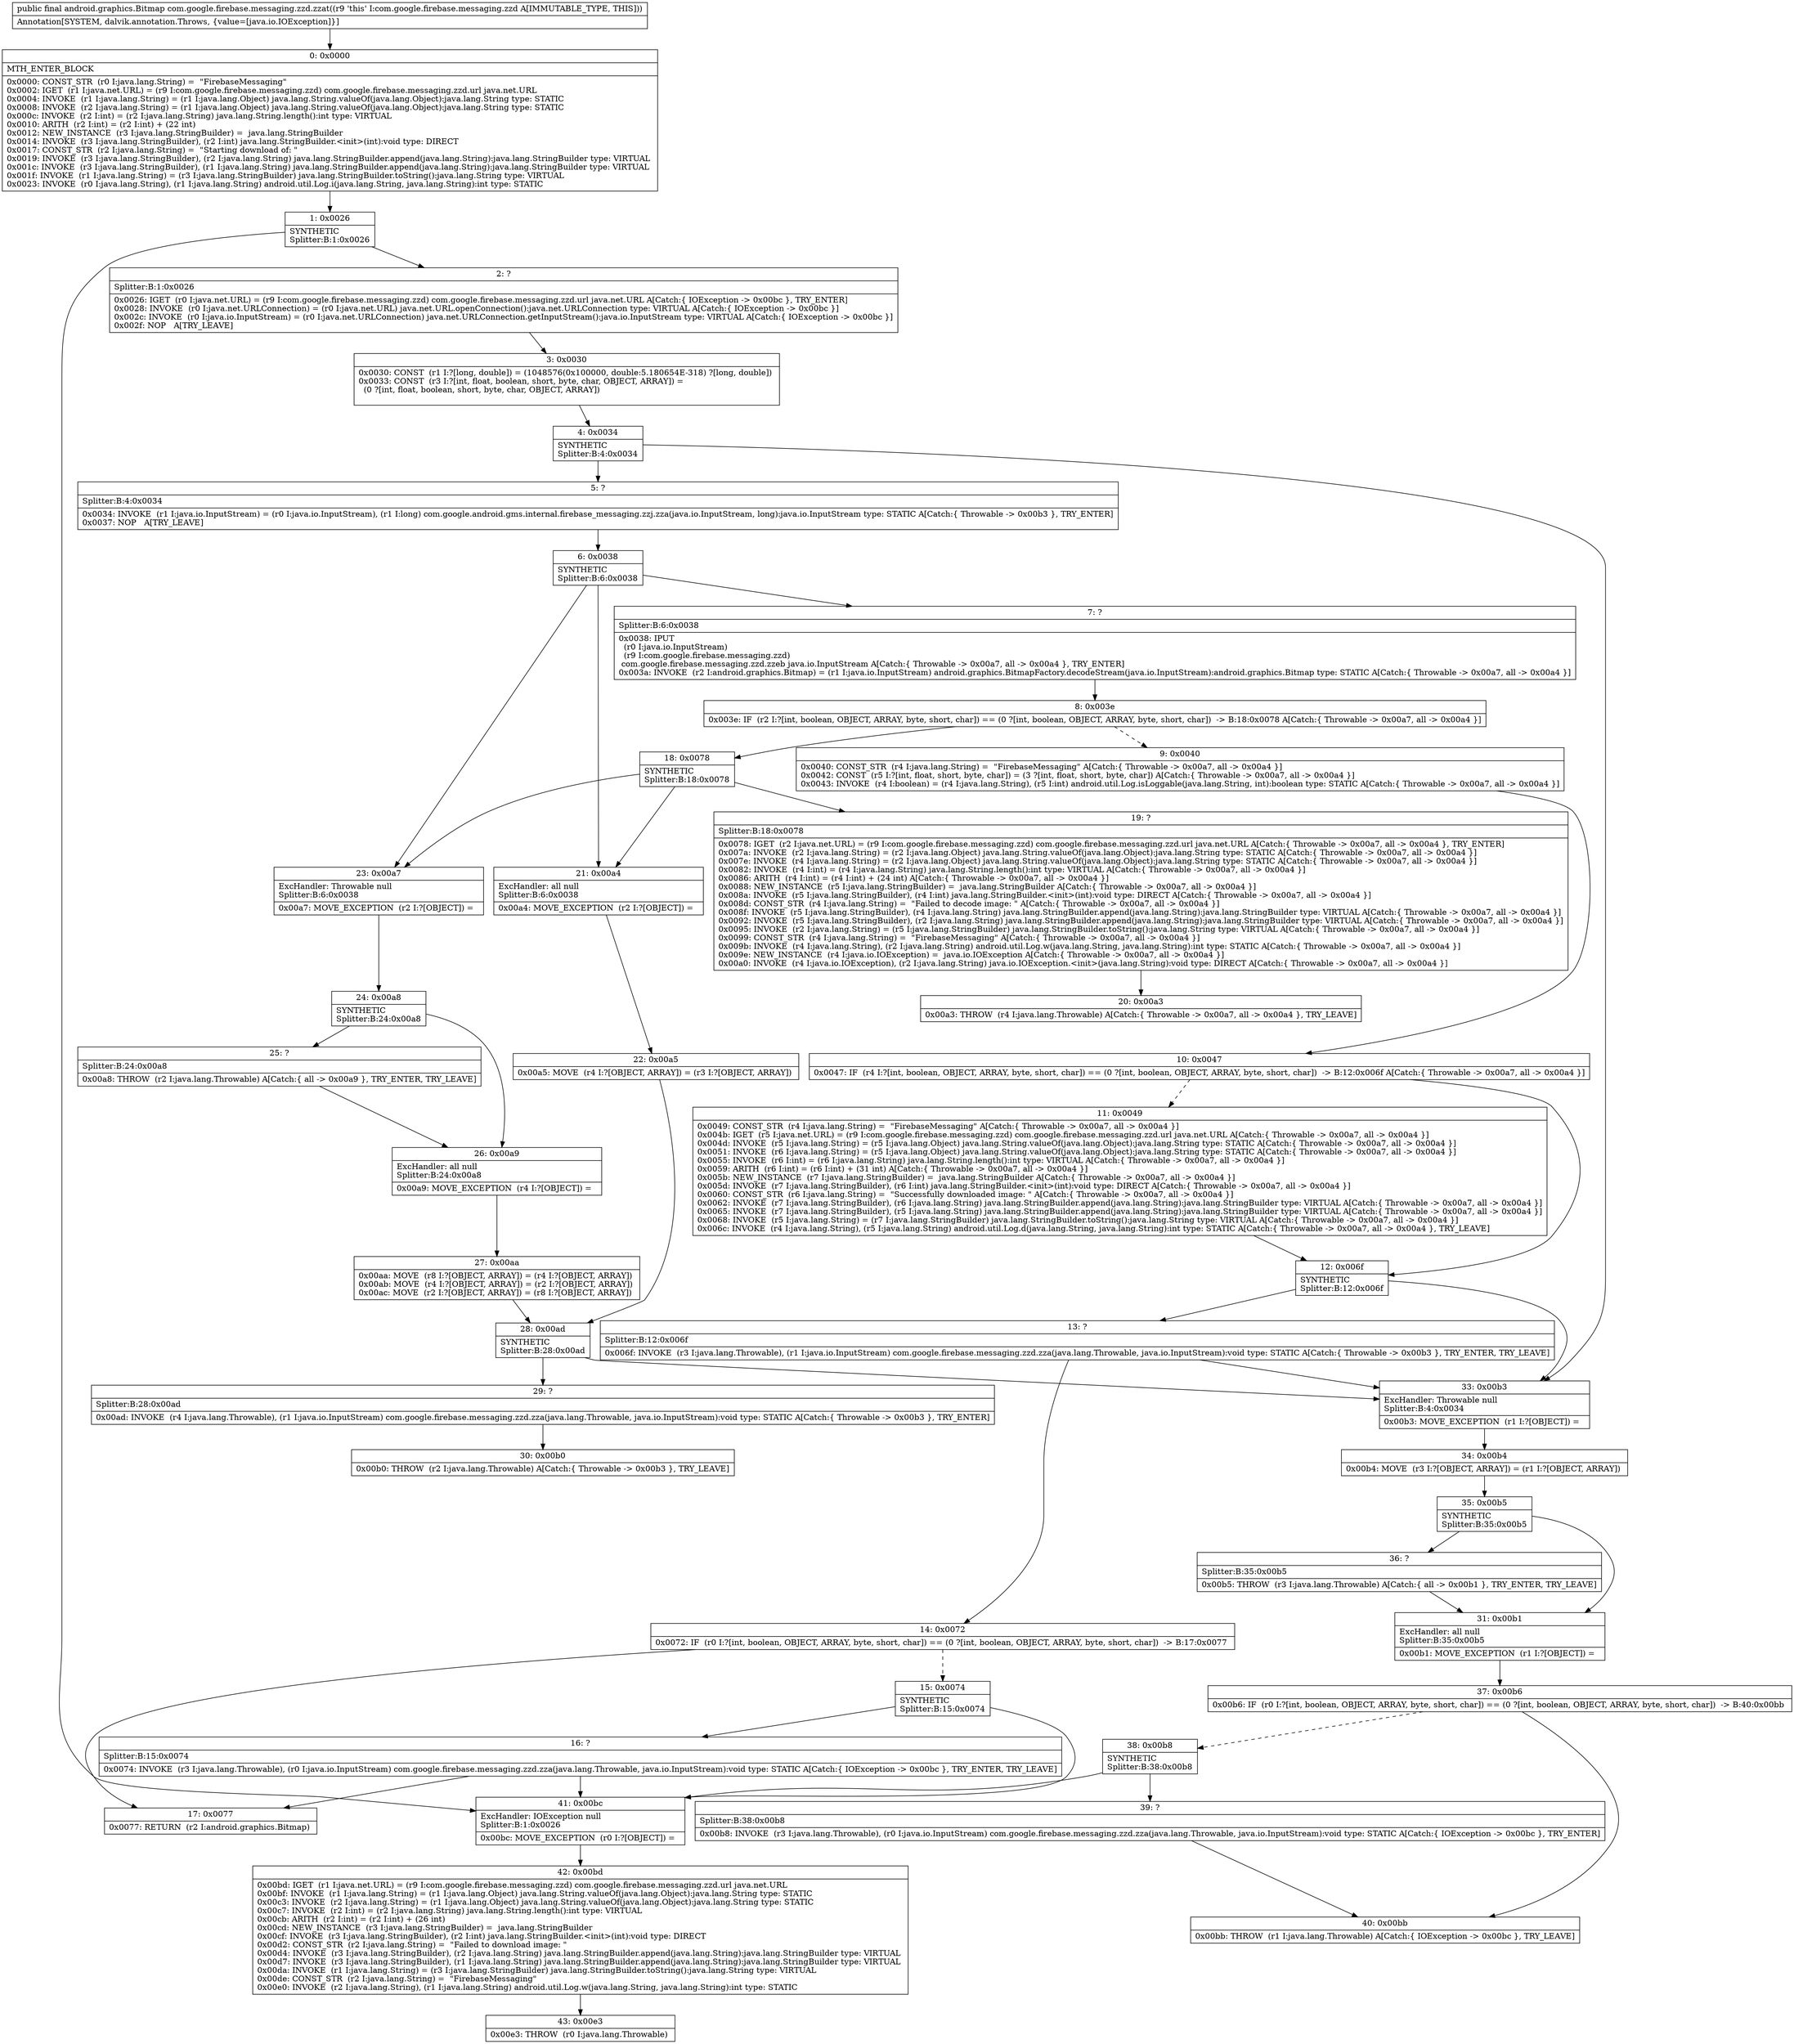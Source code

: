 digraph "CFG forcom.google.firebase.messaging.zzd.zzat()Landroid\/graphics\/Bitmap;" {
Node_0 [shape=record,label="{0\:\ 0x0000|MTH_ENTER_BLOCK\l|0x0000: CONST_STR  (r0 I:java.lang.String) =  \"FirebaseMessaging\" \l0x0002: IGET  (r1 I:java.net.URL) = (r9 I:com.google.firebase.messaging.zzd) com.google.firebase.messaging.zzd.url java.net.URL \l0x0004: INVOKE  (r1 I:java.lang.String) = (r1 I:java.lang.Object) java.lang.String.valueOf(java.lang.Object):java.lang.String type: STATIC \l0x0008: INVOKE  (r2 I:java.lang.String) = (r1 I:java.lang.Object) java.lang.String.valueOf(java.lang.Object):java.lang.String type: STATIC \l0x000c: INVOKE  (r2 I:int) = (r2 I:java.lang.String) java.lang.String.length():int type: VIRTUAL \l0x0010: ARITH  (r2 I:int) = (r2 I:int) + (22 int) \l0x0012: NEW_INSTANCE  (r3 I:java.lang.StringBuilder) =  java.lang.StringBuilder \l0x0014: INVOKE  (r3 I:java.lang.StringBuilder), (r2 I:int) java.lang.StringBuilder.\<init\>(int):void type: DIRECT \l0x0017: CONST_STR  (r2 I:java.lang.String) =  \"Starting download of: \" \l0x0019: INVOKE  (r3 I:java.lang.StringBuilder), (r2 I:java.lang.String) java.lang.StringBuilder.append(java.lang.String):java.lang.StringBuilder type: VIRTUAL \l0x001c: INVOKE  (r3 I:java.lang.StringBuilder), (r1 I:java.lang.String) java.lang.StringBuilder.append(java.lang.String):java.lang.StringBuilder type: VIRTUAL \l0x001f: INVOKE  (r1 I:java.lang.String) = (r3 I:java.lang.StringBuilder) java.lang.StringBuilder.toString():java.lang.String type: VIRTUAL \l0x0023: INVOKE  (r0 I:java.lang.String), (r1 I:java.lang.String) android.util.Log.i(java.lang.String, java.lang.String):int type: STATIC \l}"];
Node_1 [shape=record,label="{1\:\ 0x0026|SYNTHETIC\lSplitter:B:1:0x0026\l}"];
Node_2 [shape=record,label="{2\:\ ?|Splitter:B:1:0x0026\l|0x0026: IGET  (r0 I:java.net.URL) = (r9 I:com.google.firebase.messaging.zzd) com.google.firebase.messaging.zzd.url java.net.URL A[Catch:\{ IOException \-\> 0x00bc \}, TRY_ENTER]\l0x0028: INVOKE  (r0 I:java.net.URLConnection) = (r0 I:java.net.URL) java.net.URL.openConnection():java.net.URLConnection type: VIRTUAL A[Catch:\{ IOException \-\> 0x00bc \}]\l0x002c: INVOKE  (r0 I:java.io.InputStream) = (r0 I:java.net.URLConnection) java.net.URLConnection.getInputStream():java.io.InputStream type: VIRTUAL A[Catch:\{ IOException \-\> 0x00bc \}]\l0x002f: NOP   A[TRY_LEAVE]\l}"];
Node_3 [shape=record,label="{3\:\ 0x0030|0x0030: CONST  (r1 I:?[long, double]) = (1048576(0x100000, double:5.180654E\-318) ?[long, double]) \l0x0033: CONST  (r3 I:?[int, float, boolean, short, byte, char, OBJECT, ARRAY]) = \l  (0 ?[int, float, boolean, short, byte, char, OBJECT, ARRAY])\l \l}"];
Node_4 [shape=record,label="{4\:\ 0x0034|SYNTHETIC\lSplitter:B:4:0x0034\l}"];
Node_5 [shape=record,label="{5\:\ ?|Splitter:B:4:0x0034\l|0x0034: INVOKE  (r1 I:java.io.InputStream) = (r0 I:java.io.InputStream), (r1 I:long) com.google.android.gms.internal.firebase_messaging.zzj.zza(java.io.InputStream, long):java.io.InputStream type: STATIC A[Catch:\{ Throwable \-\> 0x00b3 \}, TRY_ENTER]\l0x0037: NOP   A[TRY_LEAVE]\l}"];
Node_6 [shape=record,label="{6\:\ 0x0038|SYNTHETIC\lSplitter:B:6:0x0038\l}"];
Node_7 [shape=record,label="{7\:\ ?|Splitter:B:6:0x0038\l|0x0038: IPUT  \l  (r0 I:java.io.InputStream)\l  (r9 I:com.google.firebase.messaging.zzd)\l com.google.firebase.messaging.zzd.zzeb java.io.InputStream A[Catch:\{ Throwable \-\> 0x00a7, all \-\> 0x00a4 \}, TRY_ENTER]\l0x003a: INVOKE  (r2 I:android.graphics.Bitmap) = (r1 I:java.io.InputStream) android.graphics.BitmapFactory.decodeStream(java.io.InputStream):android.graphics.Bitmap type: STATIC A[Catch:\{ Throwable \-\> 0x00a7, all \-\> 0x00a4 \}]\l}"];
Node_8 [shape=record,label="{8\:\ 0x003e|0x003e: IF  (r2 I:?[int, boolean, OBJECT, ARRAY, byte, short, char]) == (0 ?[int, boolean, OBJECT, ARRAY, byte, short, char])  \-\> B:18:0x0078 A[Catch:\{ Throwable \-\> 0x00a7, all \-\> 0x00a4 \}]\l}"];
Node_9 [shape=record,label="{9\:\ 0x0040|0x0040: CONST_STR  (r4 I:java.lang.String) =  \"FirebaseMessaging\" A[Catch:\{ Throwable \-\> 0x00a7, all \-\> 0x00a4 \}]\l0x0042: CONST  (r5 I:?[int, float, short, byte, char]) = (3 ?[int, float, short, byte, char]) A[Catch:\{ Throwable \-\> 0x00a7, all \-\> 0x00a4 \}]\l0x0043: INVOKE  (r4 I:boolean) = (r4 I:java.lang.String), (r5 I:int) android.util.Log.isLoggable(java.lang.String, int):boolean type: STATIC A[Catch:\{ Throwable \-\> 0x00a7, all \-\> 0x00a4 \}]\l}"];
Node_10 [shape=record,label="{10\:\ 0x0047|0x0047: IF  (r4 I:?[int, boolean, OBJECT, ARRAY, byte, short, char]) == (0 ?[int, boolean, OBJECT, ARRAY, byte, short, char])  \-\> B:12:0x006f A[Catch:\{ Throwable \-\> 0x00a7, all \-\> 0x00a4 \}]\l}"];
Node_11 [shape=record,label="{11\:\ 0x0049|0x0049: CONST_STR  (r4 I:java.lang.String) =  \"FirebaseMessaging\" A[Catch:\{ Throwable \-\> 0x00a7, all \-\> 0x00a4 \}]\l0x004b: IGET  (r5 I:java.net.URL) = (r9 I:com.google.firebase.messaging.zzd) com.google.firebase.messaging.zzd.url java.net.URL A[Catch:\{ Throwable \-\> 0x00a7, all \-\> 0x00a4 \}]\l0x004d: INVOKE  (r5 I:java.lang.String) = (r5 I:java.lang.Object) java.lang.String.valueOf(java.lang.Object):java.lang.String type: STATIC A[Catch:\{ Throwable \-\> 0x00a7, all \-\> 0x00a4 \}]\l0x0051: INVOKE  (r6 I:java.lang.String) = (r5 I:java.lang.Object) java.lang.String.valueOf(java.lang.Object):java.lang.String type: STATIC A[Catch:\{ Throwable \-\> 0x00a7, all \-\> 0x00a4 \}]\l0x0055: INVOKE  (r6 I:int) = (r6 I:java.lang.String) java.lang.String.length():int type: VIRTUAL A[Catch:\{ Throwable \-\> 0x00a7, all \-\> 0x00a4 \}]\l0x0059: ARITH  (r6 I:int) = (r6 I:int) + (31 int) A[Catch:\{ Throwable \-\> 0x00a7, all \-\> 0x00a4 \}]\l0x005b: NEW_INSTANCE  (r7 I:java.lang.StringBuilder) =  java.lang.StringBuilder A[Catch:\{ Throwable \-\> 0x00a7, all \-\> 0x00a4 \}]\l0x005d: INVOKE  (r7 I:java.lang.StringBuilder), (r6 I:int) java.lang.StringBuilder.\<init\>(int):void type: DIRECT A[Catch:\{ Throwable \-\> 0x00a7, all \-\> 0x00a4 \}]\l0x0060: CONST_STR  (r6 I:java.lang.String) =  \"Successfully downloaded image: \" A[Catch:\{ Throwable \-\> 0x00a7, all \-\> 0x00a4 \}]\l0x0062: INVOKE  (r7 I:java.lang.StringBuilder), (r6 I:java.lang.String) java.lang.StringBuilder.append(java.lang.String):java.lang.StringBuilder type: VIRTUAL A[Catch:\{ Throwable \-\> 0x00a7, all \-\> 0x00a4 \}]\l0x0065: INVOKE  (r7 I:java.lang.StringBuilder), (r5 I:java.lang.String) java.lang.StringBuilder.append(java.lang.String):java.lang.StringBuilder type: VIRTUAL A[Catch:\{ Throwable \-\> 0x00a7, all \-\> 0x00a4 \}]\l0x0068: INVOKE  (r5 I:java.lang.String) = (r7 I:java.lang.StringBuilder) java.lang.StringBuilder.toString():java.lang.String type: VIRTUAL A[Catch:\{ Throwable \-\> 0x00a7, all \-\> 0x00a4 \}]\l0x006c: INVOKE  (r4 I:java.lang.String), (r5 I:java.lang.String) android.util.Log.d(java.lang.String, java.lang.String):int type: STATIC A[Catch:\{ Throwable \-\> 0x00a7, all \-\> 0x00a4 \}, TRY_LEAVE]\l}"];
Node_12 [shape=record,label="{12\:\ 0x006f|SYNTHETIC\lSplitter:B:12:0x006f\l}"];
Node_13 [shape=record,label="{13\:\ ?|Splitter:B:12:0x006f\l|0x006f: INVOKE  (r3 I:java.lang.Throwable), (r1 I:java.io.InputStream) com.google.firebase.messaging.zzd.zza(java.lang.Throwable, java.io.InputStream):void type: STATIC A[Catch:\{ Throwable \-\> 0x00b3 \}, TRY_ENTER, TRY_LEAVE]\l}"];
Node_14 [shape=record,label="{14\:\ 0x0072|0x0072: IF  (r0 I:?[int, boolean, OBJECT, ARRAY, byte, short, char]) == (0 ?[int, boolean, OBJECT, ARRAY, byte, short, char])  \-\> B:17:0x0077 \l}"];
Node_15 [shape=record,label="{15\:\ 0x0074|SYNTHETIC\lSplitter:B:15:0x0074\l}"];
Node_16 [shape=record,label="{16\:\ ?|Splitter:B:15:0x0074\l|0x0074: INVOKE  (r3 I:java.lang.Throwable), (r0 I:java.io.InputStream) com.google.firebase.messaging.zzd.zza(java.lang.Throwable, java.io.InputStream):void type: STATIC A[Catch:\{ IOException \-\> 0x00bc \}, TRY_ENTER, TRY_LEAVE]\l}"];
Node_17 [shape=record,label="{17\:\ 0x0077|0x0077: RETURN  (r2 I:android.graphics.Bitmap) \l}"];
Node_18 [shape=record,label="{18\:\ 0x0078|SYNTHETIC\lSplitter:B:18:0x0078\l}"];
Node_19 [shape=record,label="{19\:\ ?|Splitter:B:18:0x0078\l|0x0078: IGET  (r2 I:java.net.URL) = (r9 I:com.google.firebase.messaging.zzd) com.google.firebase.messaging.zzd.url java.net.URL A[Catch:\{ Throwable \-\> 0x00a7, all \-\> 0x00a4 \}, TRY_ENTER]\l0x007a: INVOKE  (r2 I:java.lang.String) = (r2 I:java.lang.Object) java.lang.String.valueOf(java.lang.Object):java.lang.String type: STATIC A[Catch:\{ Throwable \-\> 0x00a7, all \-\> 0x00a4 \}]\l0x007e: INVOKE  (r4 I:java.lang.String) = (r2 I:java.lang.Object) java.lang.String.valueOf(java.lang.Object):java.lang.String type: STATIC A[Catch:\{ Throwable \-\> 0x00a7, all \-\> 0x00a4 \}]\l0x0082: INVOKE  (r4 I:int) = (r4 I:java.lang.String) java.lang.String.length():int type: VIRTUAL A[Catch:\{ Throwable \-\> 0x00a7, all \-\> 0x00a4 \}]\l0x0086: ARITH  (r4 I:int) = (r4 I:int) + (24 int) A[Catch:\{ Throwable \-\> 0x00a7, all \-\> 0x00a4 \}]\l0x0088: NEW_INSTANCE  (r5 I:java.lang.StringBuilder) =  java.lang.StringBuilder A[Catch:\{ Throwable \-\> 0x00a7, all \-\> 0x00a4 \}]\l0x008a: INVOKE  (r5 I:java.lang.StringBuilder), (r4 I:int) java.lang.StringBuilder.\<init\>(int):void type: DIRECT A[Catch:\{ Throwable \-\> 0x00a7, all \-\> 0x00a4 \}]\l0x008d: CONST_STR  (r4 I:java.lang.String) =  \"Failed to decode image: \" A[Catch:\{ Throwable \-\> 0x00a7, all \-\> 0x00a4 \}]\l0x008f: INVOKE  (r5 I:java.lang.StringBuilder), (r4 I:java.lang.String) java.lang.StringBuilder.append(java.lang.String):java.lang.StringBuilder type: VIRTUAL A[Catch:\{ Throwable \-\> 0x00a7, all \-\> 0x00a4 \}]\l0x0092: INVOKE  (r5 I:java.lang.StringBuilder), (r2 I:java.lang.String) java.lang.StringBuilder.append(java.lang.String):java.lang.StringBuilder type: VIRTUAL A[Catch:\{ Throwable \-\> 0x00a7, all \-\> 0x00a4 \}]\l0x0095: INVOKE  (r2 I:java.lang.String) = (r5 I:java.lang.StringBuilder) java.lang.StringBuilder.toString():java.lang.String type: VIRTUAL A[Catch:\{ Throwable \-\> 0x00a7, all \-\> 0x00a4 \}]\l0x0099: CONST_STR  (r4 I:java.lang.String) =  \"FirebaseMessaging\" A[Catch:\{ Throwable \-\> 0x00a7, all \-\> 0x00a4 \}]\l0x009b: INVOKE  (r4 I:java.lang.String), (r2 I:java.lang.String) android.util.Log.w(java.lang.String, java.lang.String):int type: STATIC A[Catch:\{ Throwable \-\> 0x00a7, all \-\> 0x00a4 \}]\l0x009e: NEW_INSTANCE  (r4 I:java.io.IOException) =  java.io.IOException A[Catch:\{ Throwable \-\> 0x00a7, all \-\> 0x00a4 \}]\l0x00a0: INVOKE  (r4 I:java.io.IOException), (r2 I:java.lang.String) java.io.IOException.\<init\>(java.lang.String):void type: DIRECT A[Catch:\{ Throwable \-\> 0x00a7, all \-\> 0x00a4 \}]\l}"];
Node_20 [shape=record,label="{20\:\ 0x00a3|0x00a3: THROW  (r4 I:java.lang.Throwable) A[Catch:\{ Throwable \-\> 0x00a7, all \-\> 0x00a4 \}, TRY_LEAVE]\l}"];
Node_21 [shape=record,label="{21\:\ 0x00a4|ExcHandler: all null\lSplitter:B:6:0x0038\l|0x00a4: MOVE_EXCEPTION  (r2 I:?[OBJECT]) =  \l}"];
Node_22 [shape=record,label="{22\:\ 0x00a5|0x00a5: MOVE  (r4 I:?[OBJECT, ARRAY]) = (r3 I:?[OBJECT, ARRAY]) \l}"];
Node_23 [shape=record,label="{23\:\ 0x00a7|ExcHandler: Throwable null\lSplitter:B:6:0x0038\l|0x00a7: MOVE_EXCEPTION  (r2 I:?[OBJECT]) =  \l}"];
Node_24 [shape=record,label="{24\:\ 0x00a8|SYNTHETIC\lSplitter:B:24:0x00a8\l}"];
Node_25 [shape=record,label="{25\:\ ?|Splitter:B:24:0x00a8\l|0x00a8: THROW  (r2 I:java.lang.Throwable) A[Catch:\{ all \-\> 0x00a9 \}, TRY_ENTER, TRY_LEAVE]\l}"];
Node_26 [shape=record,label="{26\:\ 0x00a9|ExcHandler: all null\lSplitter:B:24:0x00a8\l|0x00a9: MOVE_EXCEPTION  (r4 I:?[OBJECT]) =  \l}"];
Node_27 [shape=record,label="{27\:\ 0x00aa|0x00aa: MOVE  (r8 I:?[OBJECT, ARRAY]) = (r4 I:?[OBJECT, ARRAY]) \l0x00ab: MOVE  (r4 I:?[OBJECT, ARRAY]) = (r2 I:?[OBJECT, ARRAY]) \l0x00ac: MOVE  (r2 I:?[OBJECT, ARRAY]) = (r8 I:?[OBJECT, ARRAY]) \l}"];
Node_28 [shape=record,label="{28\:\ 0x00ad|SYNTHETIC\lSplitter:B:28:0x00ad\l}"];
Node_29 [shape=record,label="{29\:\ ?|Splitter:B:28:0x00ad\l|0x00ad: INVOKE  (r4 I:java.lang.Throwable), (r1 I:java.io.InputStream) com.google.firebase.messaging.zzd.zza(java.lang.Throwable, java.io.InputStream):void type: STATIC A[Catch:\{ Throwable \-\> 0x00b3 \}, TRY_ENTER]\l}"];
Node_30 [shape=record,label="{30\:\ 0x00b0|0x00b0: THROW  (r2 I:java.lang.Throwable) A[Catch:\{ Throwable \-\> 0x00b3 \}, TRY_LEAVE]\l}"];
Node_31 [shape=record,label="{31\:\ 0x00b1|ExcHandler: all null\lSplitter:B:35:0x00b5\l|0x00b1: MOVE_EXCEPTION  (r1 I:?[OBJECT]) =  \l}"];
Node_33 [shape=record,label="{33\:\ 0x00b3|ExcHandler: Throwable null\lSplitter:B:4:0x0034\l|0x00b3: MOVE_EXCEPTION  (r1 I:?[OBJECT]) =  \l}"];
Node_34 [shape=record,label="{34\:\ 0x00b4|0x00b4: MOVE  (r3 I:?[OBJECT, ARRAY]) = (r1 I:?[OBJECT, ARRAY]) \l}"];
Node_35 [shape=record,label="{35\:\ 0x00b5|SYNTHETIC\lSplitter:B:35:0x00b5\l}"];
Node_36 [shape=record,label="{36\:\ ?|Splitter:B:35:0x00b5\l|0x00b5: THROW  (r3 I:java.lang.Throwable) A[Catch:\{ all \-\> 0x00b1 \}, TRY_ENTER, TRY_LEAVE]\l}"];
Node_37 [shape=record,label="{37\:\ 0x00b6|0x00b6: IF  (r0 I:?[int, boolean, OBJECT, ARRAY, byte, short, char]) == (0 ?[int, boolean, OBJECT, ARRAY, byte, short, char])  \-\> B:40:0x00bb \l}"];
Node_38 [shape=record,label="{38\:\ 0x00b8|SYNTHETIC\lSplitter:B:38:0x00b8\l}"];
Node_39 [shape=record,label="{39\:\ ?|Splitter:B:38:0x00b8\l|0x00b8: INVOKE  (r3 I:java.lang.Throwable), (r0 I:java.io.InputStream) com.google.firebase.messaging.zzd.zza(java.lang.Throwable, java.io.InputStream):void type: STATIC A[Catch:\{ IOException \-\> 0x00bc \}, TRY_ENTER]\l}"];
Node_40 [shape=record,label="{40\:\ 0x00bb|0x00bb: THROW  (r1 I:java.lang.Throwable) A[Catch:\{ IOException \-\> 0x00bc \}, TRY_LEAVE]\l}"];
Node_41 [shape=record,label="{41\:\ 0x00bc|ExcHandler: IOException null\lSplitter:B:1:0x0026\l|0x00bc: MOVE_EXCEPTION  (r0 I:?[OBJECT]) =  \l}"];
Node_42 [shape=record,label="{42\:\ 0x00bd|0x00bd: IGET  (r1 I:java.net.URL) = (r9 I:com.google.firebase.messaging.zzd) com.google.firebase.messaging.zzd.url java.net.URL \l0x00bf: INVOKE  (r1 I:java.lang.String) = (r1 I:java.lang.Object) java.lang.String.valueOf(java.lang.Object):java.lang.String type: STATIC \l0x00c3: INVOKE  (r2 I:java.lang.String) = (r1 I:java.lang.Object) java.lang.String.valueOf(java.lang.Object):java.lang.String type: STATIC \l0x00c7: INVOKE  (r2 I:int) = (r2 I:java.lang.String) java.lang.String.length():int type: VIRTUAL \l0x00cb: ARITH  (r2 I:int) = (r2 I:int) + (26 int) \l0x00cd: NEW_INSTANCE  (r3 I:java.lang.StringBuilder) =  java.lang.StringBuilder \l0x00cf: INVOKE  (r3 I:java.lang.StringBuilder), (r2 I:int) java.lang.StringBuilder.\<init\>(int):void type: DIRECT \l0x00d2: CONST_STR  (r2 I:java.lang.String) =  \"Failed to download image: \" \l0x00d4: INVOKE  (r3 I:java.lang.StringBuilder), (r2 I:java.lang.String) java.lang.StringBuilder.append(java.lang.String):java.lang.StringBuilder type: VIRTUAL \l0x00d7: INVOKE  (r3 I:java.lang.StringBuilder), (r1 I:java.lang.String) java.lang.StringBuilder.append(java.lang.String):java.lang.StringBuilder type: VIRTUAL \l0x00da: INVOKE  (r1 I:java.lang.String) = (r3 I:java.lang.StringBuilder) java.lang.StringBuilder.toString():java.lang.String type: VIRTUAL \l0x00de: CONST_STR  (r2 I:java.lang.String) =  \"FirebaseMessaging\" \l0x00e0: INVOKE  (r2 I:java.lang.String), (r1 I:java.lang.String) android.util.Log.w(java.lang.String, java.lang.String):int type: STATIC \l}"];
Node_43 [shape=record,label="{43\:\ 0x00e3|0x00e3: THROW  (r0 I:java.lang.Throwable) \l}"];
MethodNode[shape=record,label="{public final android.graphics.Bitmap com.google.firebase.messaging.zzd.zzat((r9 'this' I:com.google.firebase.messaging.zzd A[IMMUTABLE_TYPE, THIS]))  | Annotation[SYSTEM, dalvik.annotation.Throws, \{value=[java.io.IOException]\}]\l}"];
MethodNode -> Node_0;
Node_0 -> Node_1;
Node_1 -> Node_2;
Node_1 -> Node_41;
Node_2 -> Node_3;
Node_3 -> Node_4;
Node_4 -> Node_5;
Node_4 -> Node_33;
Node_5 -> Node_6;
Node_6 -> Node_7;
Node_6 -> Node_23;
Node_6 -> Node_21;
Node_7 -> Node_8;
Node_8 -> Node_9[style=dashed];
Node_8 -> Node_18;
Node_9 -> Node_10;
Node_10 -> Node_11[style=dashed];
Node_10 -> Node_12;
Node_11 -> Node_12;
Node_12 -> Node_13;
Node_12 -> Node_33;
Node_13 -> Node_14;
Node_13 -> Node_33;
Node_14 -> Node_15[style=dashed];
Node_14 -> Node_17;
Node_15 -> Node_16;
Node_15 -> Node_41;
Node_16 -> Node_17;
Node_16 -> Node_41;
Node_18 -> Node_19;
Node_18 -> Node_23;
Node_18 -> Node_21;
Node_19 -> Node_20;
Node_21 -> Node_22;
Node_22 -> Node_28;
Node_23 -> Node_24;
Node_24 -> Node_25;
Node_24 -> Node_26;
Node_25 -> Node_26;
Node_26 -> Node_27;
Node_27 -> Node_28;
Node_28 -> Node_29;
Node_28 -> Node_33;
Node_29 -> Node_30;
Node_31 -> Node_37;
Node_33 -> Node_34;
Node_34 -> Node_35;
Node_35 -> Node_36;
Node_35 -> Node_31;
Node_36 -> Node_31;
Node_37 -> Node_38[style=dashed];
Node_37 -> Node_40;
Node_38 -> Node_39;
Node_38 -> Node_41;
Node_39 -> Node_40;
Node_41 -> Node_42;
Node_42 -> Node_43;
}


